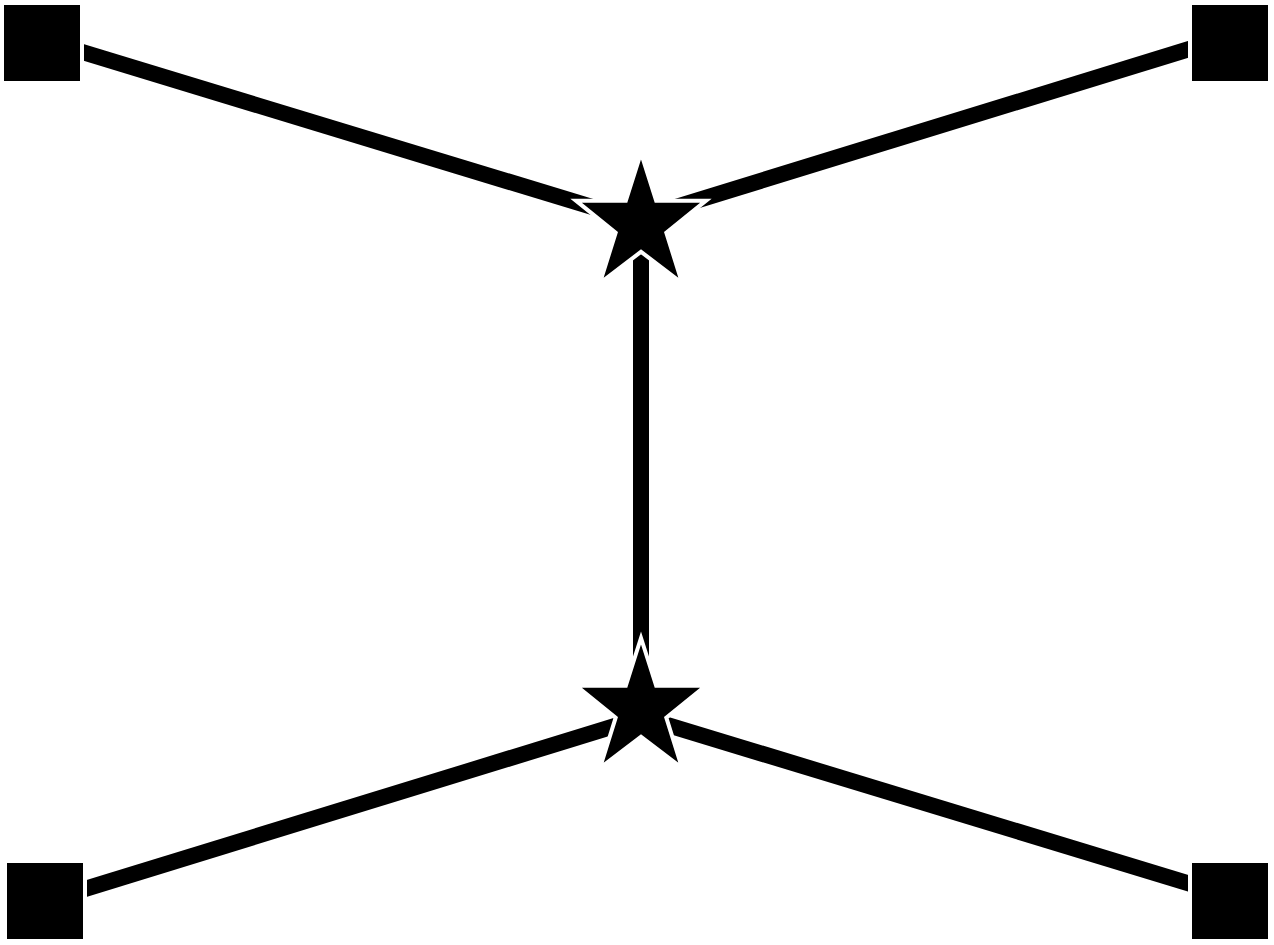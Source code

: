 <mxfile version="23.1.2" type="device">
  <diagram name="Page-1" id="Zyb20rsbDbilFMlwJcQv">
    <mxGraphModel dx="2074" dy="1140" grid="1" gridSize="10" guides="1" tooltips="1" connect="1" arrows="1" fold="1" page="1" pageScale="1" pageWidth="850" pageHeight="1100" math="0" shadow="0">
      <root>
        <mxCell id="0" />
        <mxCell id="1" parent="0" />
        <mxCell id="a-NCgB6r9qjVMXmDek_N-4" value="" style="line;strokeWidth=8;html=1;rotation=106.9;flipH=1;direction=south;" vertex="1" parent="1">
          <mxGeometry x="240.005" y="48.845" width="9.92" height="292.23" as="geometry" />
        </mxCell>
        <mxCell id="a6auLyhgaJMIgwIgeD2E-2" value="" style="line;strokeWidth=8;html=1;rotation=-197.1;" parent="1" vertex="1">
          <mxGeometry x="110.91" y="528.83" width="292.23" height="9.92" as="geometry" />
        </mxCell>
        <mxCell id="IYBhWog6GmL839N7pJys-9" value="" style="line;strokeWidth=8;html=1;rotation=90;" parent="1" vertex="1">
          <mxGeometry x="285" y="357.5" width="229" height="10" as="geometry" />
        </mxCell>
        <mxCell id="a-NCgB6r9qjVMXmDek_N-2" value="" style="line;strokeWidth=8;html=1;rotation=106.9;flipH=1;direction=south;" vertex="1" parent="1">
          <mxGeometry x="540.405" y="387.675" width="9.92" height="292.23" as="geometry" />
        </mxCell>
        <mxCell id="a-NCgB6r9qjVMXmDek_N-3" value="" style="line;strokeWidth=8;html=1;rotation=-197.1;" vertex="1" parent="1">
          <mxGeometry x="399.25" y="190.0" width="292.23" height="9.92" as="geometry" />
        </mxCell>
        <mxCell id="IYBhWog6GmL839N7pJys-2" value="" style="square;whiteSpace=wrap;html=1;aspect=fixed;fillColor=#000000;strokeColor=#FFFFFF;strokeWidth=2;perimeterSpacing=0;gradientColor=none;direction=south;" parent="1" vertex="1">
          <mxGeometry x="81.5" y="561.5" width="40" height="40" as="geometry" />
        </mxCell>
        <mxCell id="IYBhWog6GmL839N7pJys-4" value="" style="square;whiteSpace=wrap;html=1;aspect=fixed;fillColor=#000000;strokeColor=#FFFFFF;strokeWidth=2;" parent="1" vertex="1">
          <mxGeometry x="674" y="561.5" width="40" height="40" as="geometry" />
        </mxCell>
        <mxCell id="IYBhWog6GmL839N7pJys-3" value="" style="square;whiteSpace=wrap;html=1;aspect=fixed;fillColor=#000000;strokeColor=#FFFFFF;strokeWidth=2;" parent="1" vertex="1">
          <mxGeometry x="674" y="132.5" width="40" height="40" as="geometry" />
        </mxCell>
        <mxCell id="IYBhWog6GmL839N7pJys-1" value="" style="square;whiteSpace=wrap;html=1;aspect=fixed;fillColor=#000000;strokeColor=#FFFFFF;strokeWidth=2;" parent="1" vertex="1">
          <mxGeometry x="80" y="132.5" width="40" height="40" as="geometry" />
        </mxCell>
        <mxCell id="IYBhWog6GmL839N7pJys-6" value="" style="verticalLabelPosition=bottom;verticalAlign=top;html=1;shape=mxgraph.basic.star;fillColor=#000000;strokeColor=#FFFFFF;strokeWidth=2;" parent="1" vertex="1">
          <mxGeometry x="367" y="207.5" width="65" height="65" as="geometry" />
        </mxCell>
        <mxCell id="IYBhWog6GmL839N7pJys-8" value="" style="verticalLabelPosition=bottom;verticalAlign=top;html=1;shape=mxgraph.basic.star;fillColor=#000000;strokeColor=#FFFFFF;strokeWidth=2;" parent="1" vertex="1">
          <mxGeometry x="367" y="450" width="65" height="65" as="geometry" />
        </mxCell>
      </root>
    </mxGraphModel>
  </diagram>
</mxfile>
